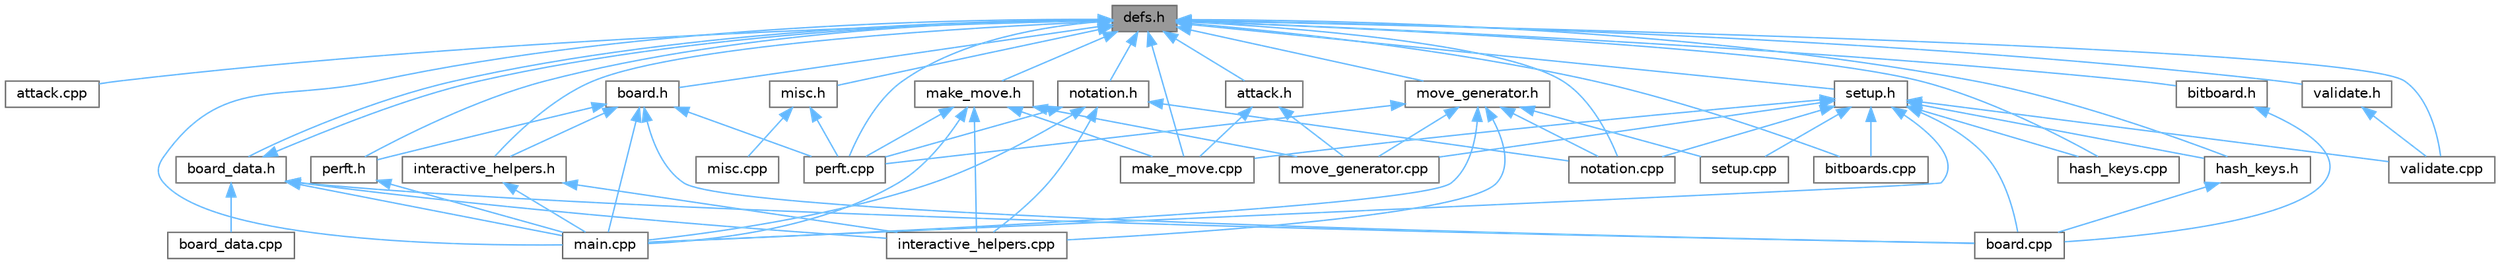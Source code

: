 digraph "defs.h"
{
 // INTERACTIVE_SVG=YES
 // LATEX_PDF_SIZE
  bgcolor="transparent";
  edge [fontname=Helvetica,fontsize=10,labelfontname=Helvetica,labelfontsize=10];
  node [fontname=Helvetica,fontsize=10,shape=box,height=0.2,width=0.4];
  Node1 [id="Node000001",label="defs.h",height=0.2,width=0.4,color="gray40", fillcolor="grey60", style="filled", fontcolor="black",tooltip=" "];
  Node1 -> Node2 [id="edge1_Node000001_Node000002",dir="back",color="steelblue1",style="solid",tooltip=" "];
  Node2 [id="Node000002",label="attack.cpp",height=0.2,width=0.4,color="grey40", fillcolor="white", style="filled",URL="$attack_8cpp.html",tooltip=" "];
  Node1 -> Node3 [id="edge2_Node000001_Node000003",dir="back",color="steelblue1",style="solid",tooltip=" "];
  Node3 [id="Node000003",label="attack.h",height=0.2,width=0.4,color="grey40", fillcolor="white", style="filled",URL="$attack_8h.html",tooltip=" "];
  Node3 -> Node4 [id="edge3_Node000003_Node000004",dir="back",color="steelblue1",style="solid",tooltip=" "];
  Node4 [id="Node000004",label="make_move.cpp",height=0.2,width=0.4,color="grey40", fillcolor="white", style="filled",URL="$make__move_8cpp.html",tooltip=" "];
  Node3 -> Node5 [id="edge4_Node000003_Node000005",dir="back",color="steelblue1",style="solid",tooltip=" "];
  Node5 [id="Node000005",label="move_generator.cpp",height=0.2,width=0.4,color="grey40", fillcolor="white", style="filled",URL="$move__generator_8cpp.html",tooltip=" "];
  Node1 -> Node6 [id="edge5_Node000001_Node000006",dir="back",color="steelblue1",style="solid",tooltip=" "];
  Node6 [id="Node000006",label="bitboard.h",height=0.2,width=0.4,color="grey40", fillcolor="white", style="filled",URL="$bitboard_8h.html",tooltip=" "];
  Node6 -> Node7 [id="edge6_Node000006_Node000007",dir="back",color="steelblue1",style="solid",tooltip=" "];
  Node7 [id="Node000007",label="board.cpp",height=0.2,width=0.4,color="grey40", fillcolor="white", style="filled",URL="$board_8cpp.html",tooltip=" "];
  Node1 -> Node8 [id="edge7_Node000001_Node000008",dir="back",color="steelblue1",style="solid",tooltip=" "];
  Node8 [id="Node000008",label="bitboards.cpp",height=0.2,width=0.4,color="grey40", fillcolor="white", style="filled",URL="$bitboards_8cpp.html",tooltip=" "];
  Node1 -> Node9 [id="edge8_Node000001_Node000009",dir="back",color="steelblue1",style="solid",tooltip=" "];
  Node9 [id="Node000009",label="board.h",height=0.2,width=0.4,color="grey40", fillcolor="white", style="filled",URL="$board_8h.html",tooltip=" "];
  Node9 -> Node7 [id="edge9_Node000009_Node000007",dir="back",color="steelblue1",style="solid",tooltip=" "];
  Node9 -> Node10 [id="edge10_Node000009_Node000010",dir="back",color="steelblue1",style="solid",tooltip=" "];
  Node10 [id="Node000010",label="interactive_helpers.h",height=0.2,width=0.4,color="grey40", fillcolor="white", style="filled",URL="$interactive__helpers_8h.html",tooltip=" "];
  Node10 -> Node11 [id="edge11_Node000010_Node000011",dir="back",color="steelblue1",style="solid",tooltip=" "];
  Node11 [id="Node000011",label="interactive_helpers.cpp",height=0.2,width=0.4,color="grey40", fillcolor="white", style="filled",URL="$interactive__helpers_8cpp.html",tooltip=" "];
  Node10 -> Node12 [id="edge12_Node000010_Node000012",dir="back",color="steelblue1",style="solid",tooltip=" "];
  Node12 [id="Node000012",label="main.cpp",height=0.2,width=0.4,color="grey40", fillcolor="white", style="filled",URL="$main_8cpp.html",tooltip=" "];
  Node9 -> Node12 [id="edge13_Node000009_Node000012",dir="back",color="steelblue1",style="solid",tooltip=" "];
  Node9 -> Node13 [id="edge14_Node000009_Node000013",dir="back",color="steelblue1",style="solid",tooltip=" "];
  Node13 [id="Node000013",label="perft.cpp",height=0.2,width=0.4,color="grey40", fillcolor="white", style="filled",URL="$perft_8cpp.html",tooltip=" "];
  Node9 -> Node14 [id="edge15_Node000009_Node000014",dir="back",color="steelblue1",style="solid",tooltip=" "];
  Node14 [id="Node000014",label="perft.h",height=0.2,width=0.4,color="grey40", fillcolor="white", style="filled",URL="$perft_8h.html",tooltip=" "];
  Node14 -> Node12 [id="edge16_Node000014_Node000012",dir="back",color="steelblue1",style="solid",tooltip=" "];
  Node1 -> Node15 [id="edge17_Node000001_Node000015",dir="back",color="steelblue1",style="solid",tooltip=" "];
  Node15 [id="Node000015",label="board_data.h",height=0.2,width=0.4,color="grey40", fillcolor="white", style="filled",URL="$board__data_8h.html",tooltip=" "];
  Node15 -> Node7 [id="edge18_Node000015_Node000007",dir="back",color="steelblue1",style="solid",tooltip=" "];
  Node15 -> Node16 [id="edge19_Node000015_Node000016",dir="back",color="steelblue1",style="solid",tooltip=" "];
  Node16 [id="Node000016",label="board_data.cpp",height=0.2,width=0.4,color="grey40", fillcolor="white", style="filled",URL="$board__data_8cpp.html",tooltip=" "];
  Node15 -> Node1 [id="edge20_Node000015_Node000001",dir="back",color="steelblue1",style="solid",tooltip=" "];
  Node15 -> Node11 [id="edge21_Node000015_Node000011",dir="back",color="steelblue1",style="solid",tooltip=" "];
  Node15 -> Node12 [id="edge22_Node000015_Node000012",dir="back",color="steelblue1",style="solid",tooltip=" "];
  Node1 -> Node17 [id="edge23_Node000001_Node000017",dir="back",color="steelblue1",style="solid",tooltip=" "];
  Node17 [id="Node000017",label="hash_keys.cpp",height=0.2,width=0.4,color="grey40", fillcolor="white", style="filled",URL="$hash__keys_8cpp.html",tooltip=" "];
  Node1 -> Node18 [id="edge24_Node000001_Node000018",dir="back",color="steelblue1",style="solid",tooltip=" "];
  Node18 [id="Node000018",label="hash_keys.h",height=0.2,width=0.4,color="grey40", fillcolor="white", style="filled",URL="$hash__keys_8h.html",tooltip=" "];
  Node18 -> Node7 [id="edge25_Node000018_Node000007",dir="back",color="steelblue1",style="solid",tooltip=" "];
  Node1 -> Node10 [id="edge26_Node000001_Node000010",dir="back",color="steelblue1",style="solid",tooltip=" "];
  Node1 -> Node12 [id="edge27_Node000001_Node000012",dir="back",color="steelblue1",style="solid",tooltip=" "];
  Node1 -> Node4 [id="edge28_Node000001_Node000004",dir="back",color="steelblue1",style="solid",tooltip=" "];
  Node1 -> Node19 [id="edge29_Node000001_Node000019",dir="back",color="steelblue1",style="solid",tooltip=" "];
  Node19 [id="Node000019",label="make_move.h",height=0.2,width=0.4,color="grey40", fillcolor="white", style="filled",URL="$make__move_8h.html",tooltip=" "];
  Node19 -> Node11 [id="edge30_Node000019_Node000011",dir="back",color="steelblue1",style="solid",tooltip=" "];
  Node19 -> Node12 [id="edge31_Node000019_Node000012",dir="back",color="steelblue1",style="solid",tooltip=" "];
  Node19 -> Node4 [id="edge32_Node000019_Node000004",dir="back",color="steelblue1",style="solid",tooltip=" "];
  Node19 -> Node5 [id="edge33_Node000019_Node000005",dir="back",color="steelblue1",style="solid",tooltip=" "];
  Node19 -> Node13 [id="edge34_Node000019_Node000013",dir="back",color="steelblue1",style="solid",tooltip=" "];
  Node1 -> Node20 [id="edge35_Node000001_Node000020",dir="back",color="steelblue1",style="solid",tooltip=" "];
  Node20 [id="Node000020",label="misc.h",height=0.2,width=0.4,color="grey40", fillcolor="white", style="filled",URL="$misc_8h.html",tooltip=" "];
  Node20 -> Node21 [id="edge36_Node000020_Node000021",dir="back",color="steelblue1",style="solid",tooltip=" "];
  Node21 [id="Node000021",label="misc.cpp",height=0.2,width=0.4,color="grey40", fillcolor="white", style="filled",URL="$misc_8cpp.html",tooltip=" "];
  Node20 -> Node13 [id="edge37_Node000020_Node000013",dir="back",color="steelblue1",style="solid",tooltip=" "];
  Node1 -> Node22 [id="edge38_Node000001_Node000022",dir="back",color="steelblue1",style="solid",tooltip=" "];
  Node22 [id="Node000022",label="move_generator.h",height=0.2,width=0.4,color="grey40", fillcolor="white", style="filled",URL="$move__generator_8h.html",tooltip=" "];
  Node22 -> Node11 [id="edge39_Node000022_Node000011",dir="back",color="steelblue1",style="solid",tooltip=" "];
  Node22 -> Node12 [id="edge40_Node000022_Node000012",dir="back",color="steelblue1",style="solid",tooltip=" "];
  Node22 -> Node5 [id="edge41_Node000022_Node000005",dir="back",color="steelblue1",style="solid",tooltip=" "];
  Node22 -> Node23 [id="edge42_Node000022_Node000023",dir="back",color="steelblue1",style="solid",tooltip=" "];
  Node23 [id="Node000023",label="notation.cpp",height=0.2,width=0.4,color="grey40", fillcolor="white", style="filled",URL="$notation_8cpp.html",tooltip=" "];
  Node22 -> Node13 [id="edge43_Node000022_Node000013",dir="back",color="steelblue1",style="solid",tooltip=" "];
  Node22 -> Node24 [id="edge44_Node000022_Node000024",dir="back",color="steelblue1",style="solid",tooltip=" "];
  Node24 [id="Node000024",label="setup.cpp",height=0.2,width=0.4,color="grey40", fillcolor="white", style="filled",URL="$setup_8cpp.html",tooltip=" "];
  Node1 -> Node23 [id="edge45_Node000001_Node000023",dir="back",color="steelblue1",style="solid",tooltip=" "];
  Node1 -> Node25 [id="edge46_Node000001_Node000025",dir="back",color="steelblue1",style="solid",tooltip=" "];
  Node25 [id="Node000025",label="notation.h",height=0.2,width=0.4,color="grey40", fillcolor="white", style="filled",URL="$notation_8h.html",tooltip=" "];
  Node25 -> Node11 [id="edge47_Node000025_Node000011",dir="back",color="steelblue1",style="solid",tooltip=" "];
  Node25 -> Node12 [id="edge48_Node000025_Node000012",dir="back",color="steelblue1",style="solid",tooltip=" "];
  Node25 -> Node23 [id="edge49_Node000025_Node000023",dir="back",color="steelblue1",style="solid",tooltip=" "];
  Node25 -> Node13 [id="edge50_Node000025_Node000013",dir="back",color="steelblue1",style="solid",tooltip=" "];
  Node1 -> Node13 [id="edge51_Node000001_Node000013",dir="back",color="steelblue1",style="solid",tooltip=" "];
  Node1 -> Node14 [id="edge52_Node000001_Node000014",dir="back",color="steelblue1",style="solid",tooltip=" "];
  Node1 -> Node26 [id="edge53_Node000001_Node000026",dir="back",color="steelblue1",style="solid",tooltip=" "];
  Node26 [id="Node000026",label="setup.h",height=0.2,width=0.4,color="grey40", fillcolor="white", style="filled",URL="$setup_8h.html",tooltip=" "];
  Node26 -> Node8 [id="edge54_Node000026_Node000008",dir="back",color="steelblue1",style="solid",tooltip=" "];
  Node26 -> Node7 [id="edge55_Node000026_Node000007",dir="back",color="steelblue1",style="solid",tooltip=" "];
  Node26 -> Node17 [id="edge56_Node000026_Node000017",dir="back",color="steelblue1",style="solid",tooltip=" "];
  Node26 -> Node18 [id="edge57_Node000026_Node000018",dir="back",color="steelblue1",style="solid",tooltip=" "];
  Node26 -> Node12 [id="edge58_Node000026_Node000012",dir="back",color="steelblue1",style="solid",tooltip=" "];
  Node26 -> Node4 [id="edge59_Node000026_Node000004",dir="back",color="steelblue1",style="solid",tooltip=" "];
  Node26 -> Node5 [id="edge60_Node000026_Node000005",dir="back",color="steelblue1",style="solid",tooltip=" "];
  Node26 -> Node23 [id="edge61_Node000026_Node000023",dir="back",color="steelblue1",style="solid",tooltip=" "];
  Node26 -> Node24 [id="edge62_Node000026_Node000024",dir="back",color="steelblue1",style="solid",tooltip=" "];
  Node26 -> Node27 [id="edge63_Node000026_Node000027",dir="back",color="steelblue1",style="solid",tooltip=" "];
  Node27 [id="Node000027",label="validate.cpp",height=0.2,width=0.4,color="grey40", fillcolor="white", style="filled",URL="$validate_8cpp.html",tooltip=" "];
  Node1 -> Node27 [id="edge64_Node000001_Node000027",dir="back",color="steelblue1",style="solid",tooltip=" "];
  Node1 -> Node28 [id="edge65_Node000001_Node000028",dir="back",color="steelblue1",style="solid",tooltip=" "];
  Node28 [id="Node000028",label="validate.h",height=0.2,width=0.4,color="grey40", fillcolor="white", style="filled",URL="$validate_8h.html",tooltip=" "];
  Node28 -> Node27 [id="edge66_Node000028_Node000027",dir="back",color="steelblue1",style="solid",tooltip=" "];
}
